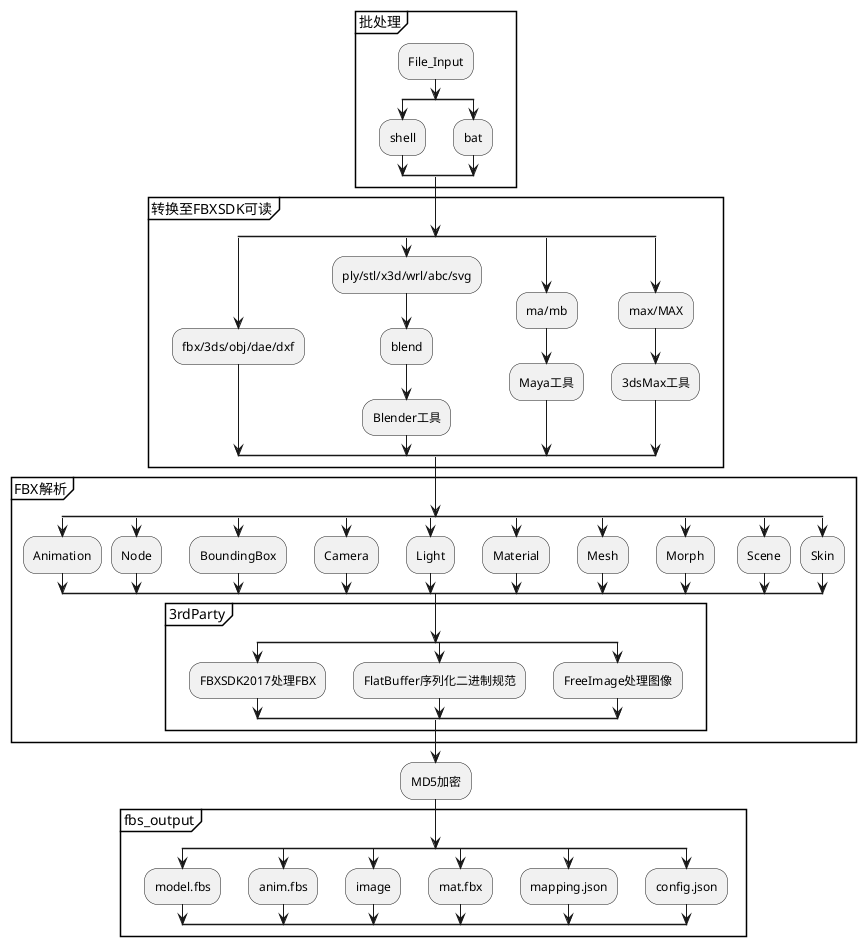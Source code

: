 @startuml Exporter
group 批处理
:File_Input;
split
:shell;
split again
:bat;
endsplit
endgroup
group 转换至FBXSDK可读
split
:fbx/3ds/obj/dae/dxf;
split again
:ply/stl/x3d/wrl/abc/svg;
:blend;
:Blender工具;
split again
:ma/mb;
:Maya工具;
split again
:max/MAX;
:3dsMax工具;
endsplit
endgroup
group FBX解析
split
:Animation;
split again
:Node;
split again
:BoundingBox;
split again
:Camera;
split again
:Light;
split again
:Material;
split again
:Mesh;
split again
:Morph;
split again
:Scene;
split again
:Skin;
endsplit
group 3rdParty
split
:FBXSDK2017处理FBX;
split again
:FlatBuffer序列化二进制规范;
split again
:FreeImage处理图像;
endsplit
endgroup
endgroup
:MD5加密;
group fbs_output
split
:model.fbs;
split again
:anim.fbs;
split again
:image;
split again
:mat.fbx;
split again
:mapping.json;
split again
:config.json;
splitend
endgroup
@enduml